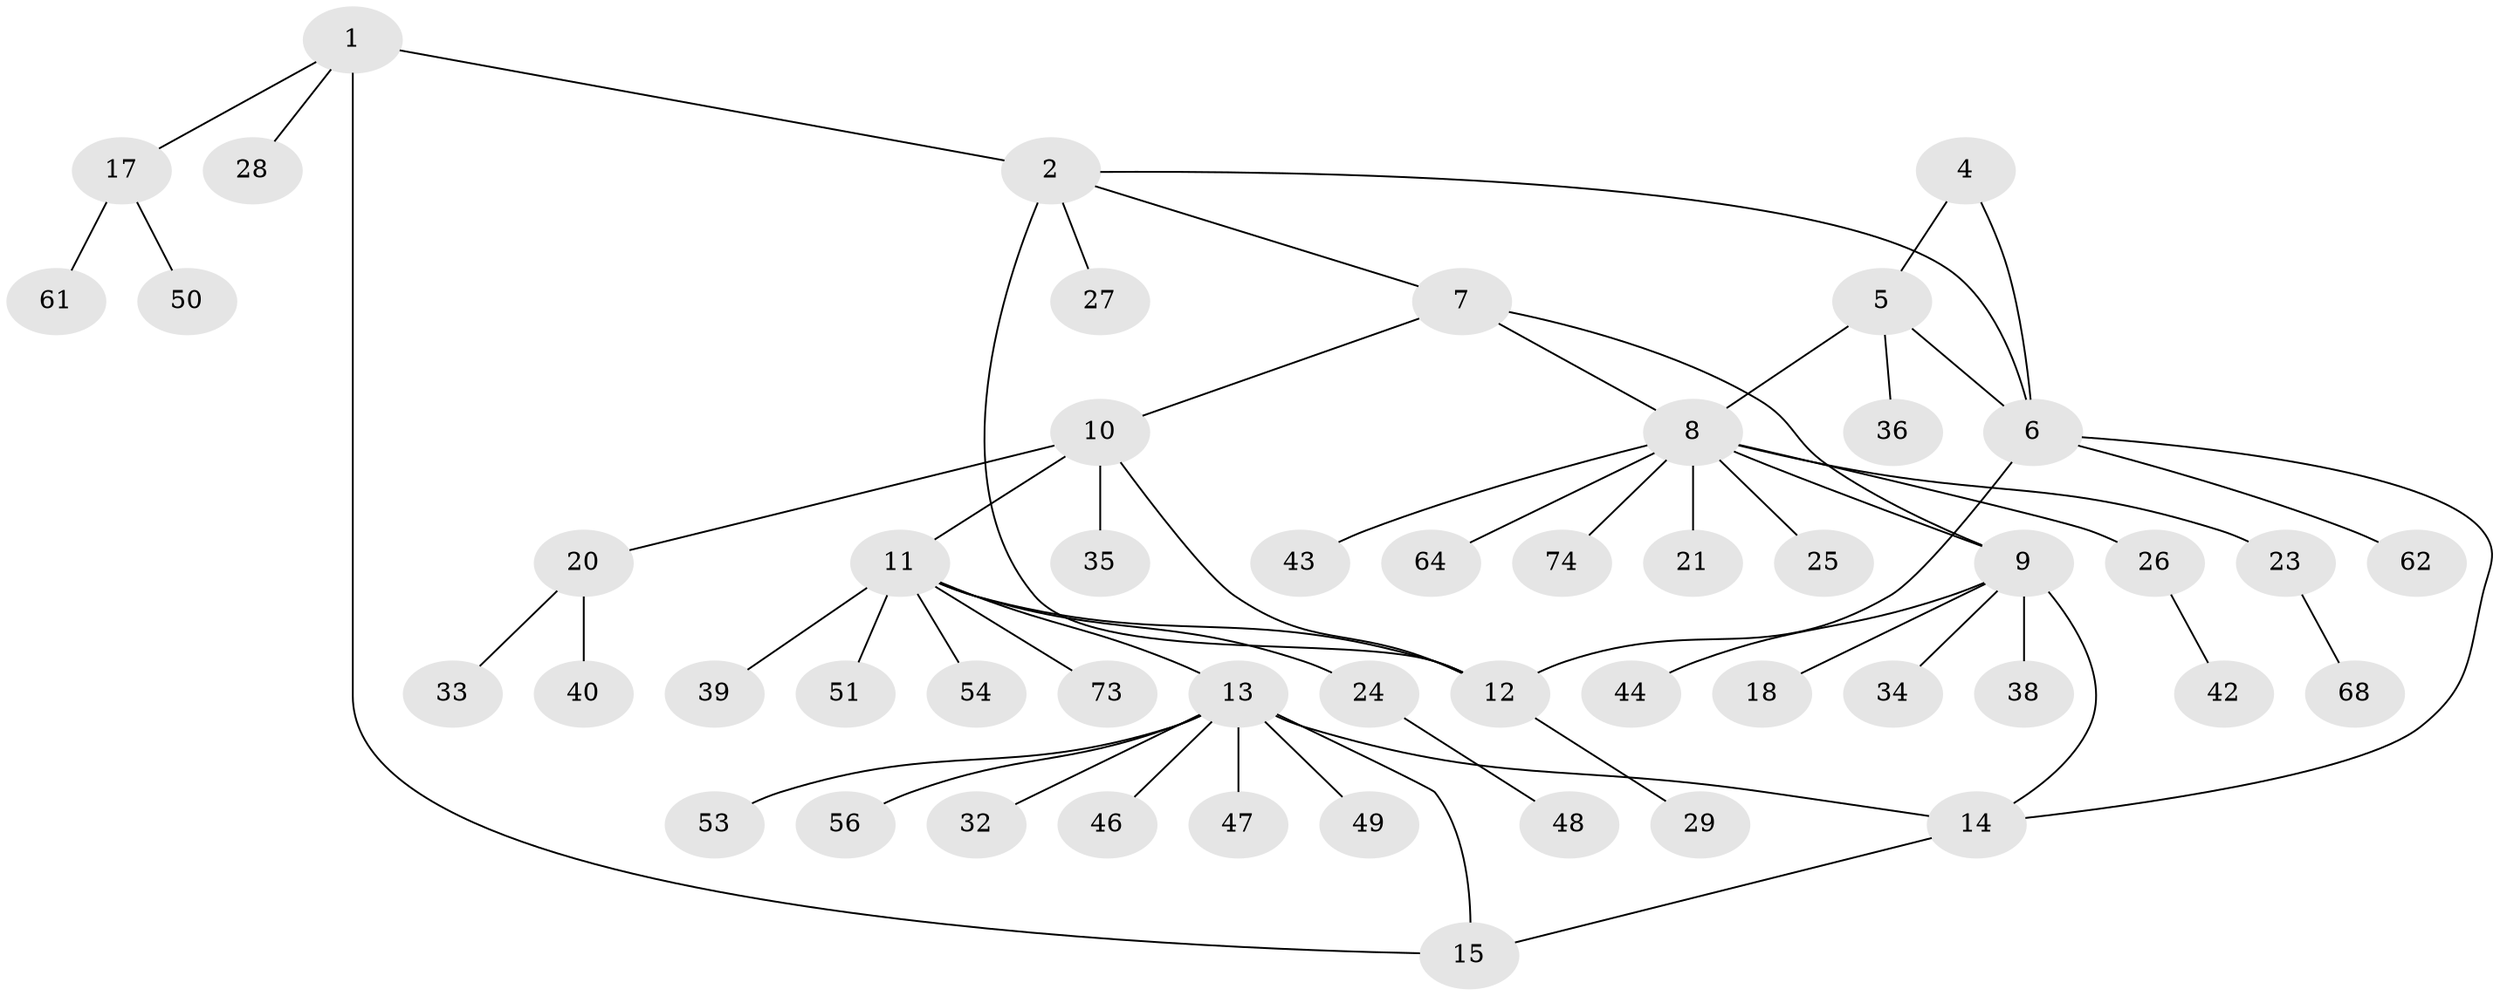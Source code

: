 // original degree distribution, {5: 0.05405405405405406, 4: 0.05405405405405406, 6: 0.04054054054054054, 9: 0.02702702702702703, 10: 0.02702702702702703, 7: 0.013513513513513514, 1: 0.6621621621621622, 3: 0.02702702702702703, 2: 0.0945945945945946}
// Generated by graph-tools (version 1.1) at 2025/19/03/04/25 18:19:49]
// undirected, 51 vertices, 60 edges
graph export_dot {
graph [start="1"]
  node [color=gray90,style=filled];
  1;
  2 [super="+3"];
  4 [super="+30+52"];
  5 [super="+37+19+67+69+72"];
  6;
  7 [super="+31+70"];
  8;
  9;
  10;
  11 [super="+16+22"];
  12;
  13;
  14;
  15 [super="+41+57"];
  17;
  18;
  20 [super="+71"];
  21;
  23;
  24;
  25;
  26;
  27 [super="+59"];
  28 [super="+45"];
  29;
  32;
  33;
  34;
  35;
  36;
  38;
  39;
  40;
  42;
  43;
  44;
  46;
  47;
  48;
  49;
  50;
  51;
  53 [super="+65"];
  54 [super="+58+66"];
  56;
  61;
  62;
  64;
  68;
  73;
  74;
  1 -- 2 [weight=2];
  1 -- 15;
  1 -- 17;
  1 -- 28;
  2 -- 7;
  2 -- 12;
  2 -- 27;
  2 -- 6;
  4 -- 5;
  4 -- 6;
  5 -- 6;
  5 -- 8;
  5 -- 36;
  6 -- 12;
  6 -- 14;
  6 -- 62;
  7 -- 8;
  7 -- 9;
  7 -- 10;
  8 -- 9;
  8 -- 21;
  8 -- 23;
  8 -- 25;
  8 -- 26;
  8 -- 43;
  8 -- 64;
  8 -- 74;
  9 -- 14;
  9 -- 18;
  9 -- 34;
  9 -- 38;
  9 -- 44;
  10 -- 11;
  10 -- 12;
  10 -- 20;
  10 -- 35;
  11 -- 12;
  11 -- 13;
  11 -- 24;
  11 -- 39;
  11 -- 51;
  11 -- 54;
  11 -- 73;
  12 -- 29;
  13 -- 14;
  13 -- 15;
  13 -- 32;
  13 -- 46;
  13 -- 47;
  13 -- 49;
  13 -- 53;
  13 -- 56;
  14 -- 15;
  17 -- 50;
  17 -- 61;
  20 -- 33;
  20 -- 40;
  23 -- 68;
  24 -- 48;
  26 -- 42;
}
